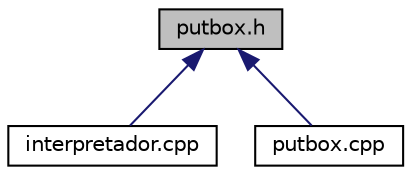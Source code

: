 digraph "putbox.h"
{
 // LATEX_PDF_SIZE
  edge [fontname="Helvetica",fontsize="10",labelfontname="Helvetica",labelfontsize="10"];
  node [fontname="Helvetica",fontsize="10",shape=record];
  Node1 [label="putbox.h",height=0.2,width=0.4,color="black", fillcolor="grey75", style="filled", fontcolor="black",tooltip=" "];
  Node1 -> Node2 [dir="back",color="midnightblue",fontsize="10",style="solid"];
  Node2 [label="interpretador.cpp",height=0.2,width=0.4,color="black", fillcolor="white", style="filled",URL="$interpretador_8cpp.html",tooltip=" "];
  Node1 -> Node3 [dir="back",color="midnightblue",fontsize="10",style="solid"];
  Node3 [label="putbox.cpp",height=0.2,width=0.4,color="black", fillcolor="white", style="filled",URL="$putbox_8cpp.html",tooltip=" "];
}
